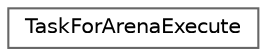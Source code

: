 digraph "类继承关系图"
{
 // LATEX_PDF_SIZE
  bgcolor="transparent";
  edge [fontname=Helvetica,fontsize=10,labelfontname=Helvetica,labelfontsize=10];
  node [fontname=Helvetica,fontsize=10,shape=box,height=0.2,width=0.4];
  rankdir="LR";
  Node0 [id="Node000000",label="TaskForArenaExecute",height=0.2,width=0.4,color="grey40", fillcolor="white", style="filled",URL="$struct_task_for_arena_execute.html",tooltip=" "];
}

